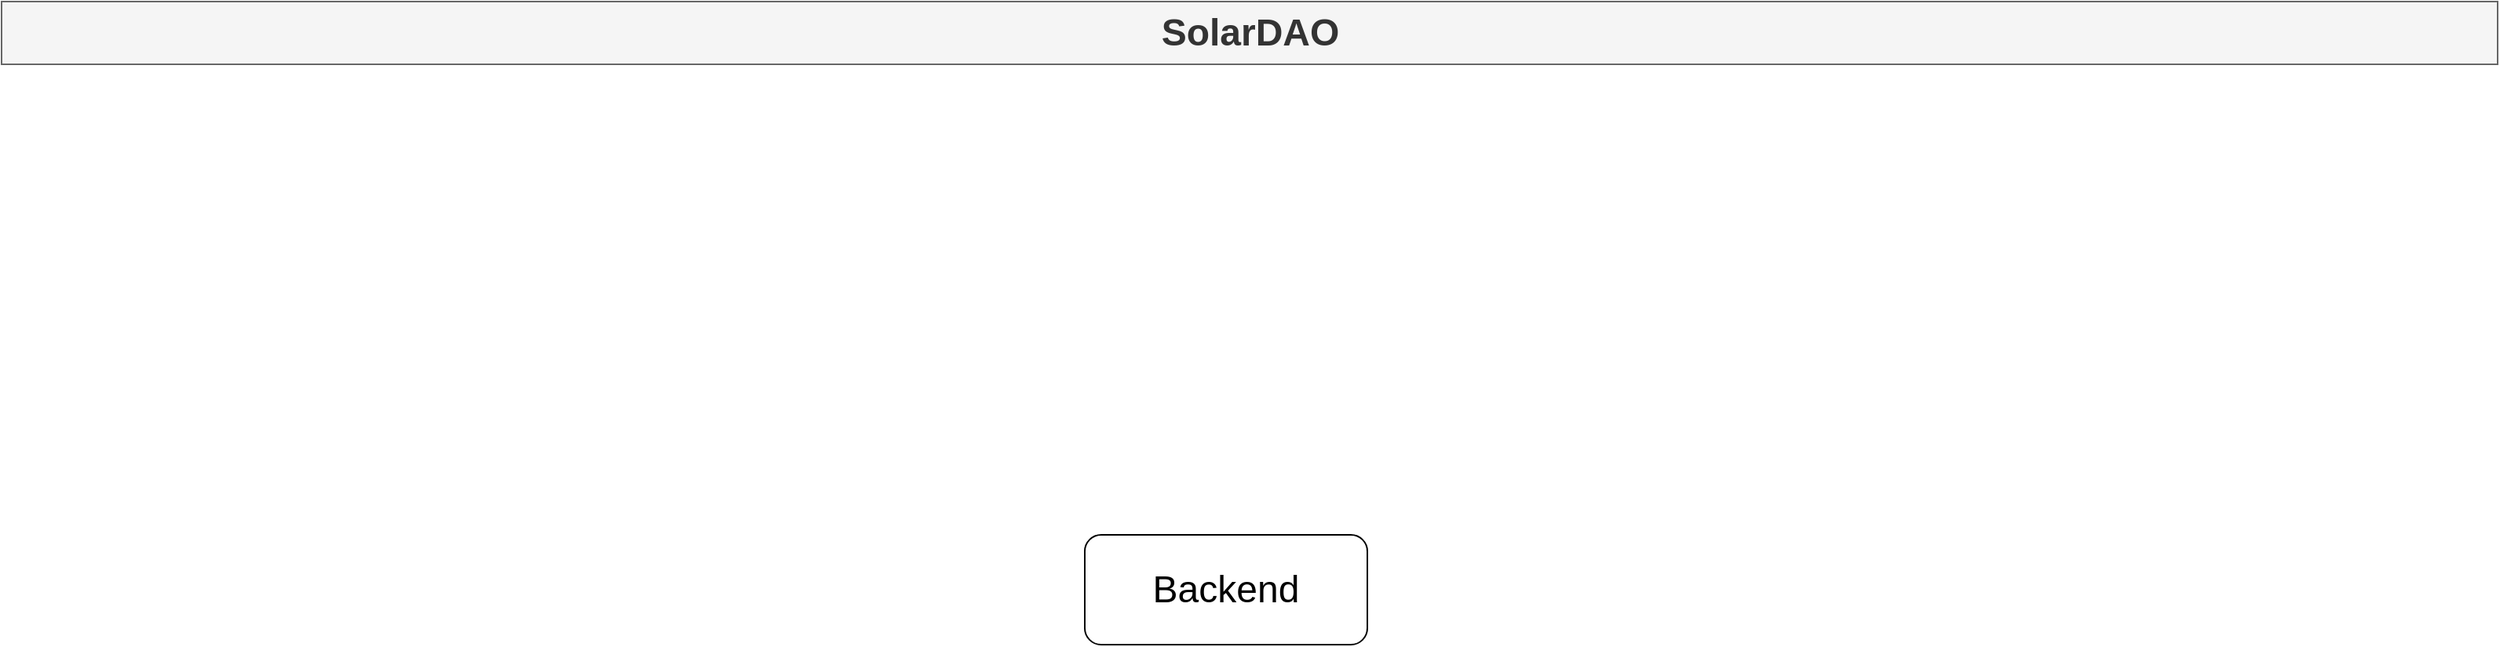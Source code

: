 <mxfile version="23.1.1" type="github">
  <diagram name="Page-1" id="74b105a0-9070-1c63-61bc-23e55f88626e">
    <mxGraphModel dx="1036" dy="703" grid="1" gridSize="10" guides="1" tooltips="1" connect="1" arrows="1" fold="1" page="1" pageScale="1.5" pageWidth="1169" pageHeight="826" background="none" math="0" shadow="0">
      <root>
        <mxCell id="0" style=";html=1;" />
        <mxCell id="1" style=";html=1;" parent="0" />
        <mxCell id="10b056a9c633e61c-30" value="SolarDAO" style="text;strokeColor=#666666;fillColor=#f5f5f5;html=1;fontSize=24;fontStyle=1;verticalAlign=middle;align=center;fontColor=#333333;" parent="1" vertex="1">
          <mxGeometry x="80" y="40" width="1590" height="40" as="geometry" />
        </mxCell>
        <mxCell id="OkTeyro1BuZgA00oCOBl-2" value="&lt;font style=&quot;font-size: 24px;&quot;&gt;Backend&lt;/font&gt;" style="rounded=1;whiteSpace=wrap;html=1;" vertex="1" parent="1">
          <mxGeometry x="770" y="380" width="180" height="70" as="geometry" />
        </mxCell>
      </root>
    </mxGraphModel>
  </diagram>
</mxfile>
